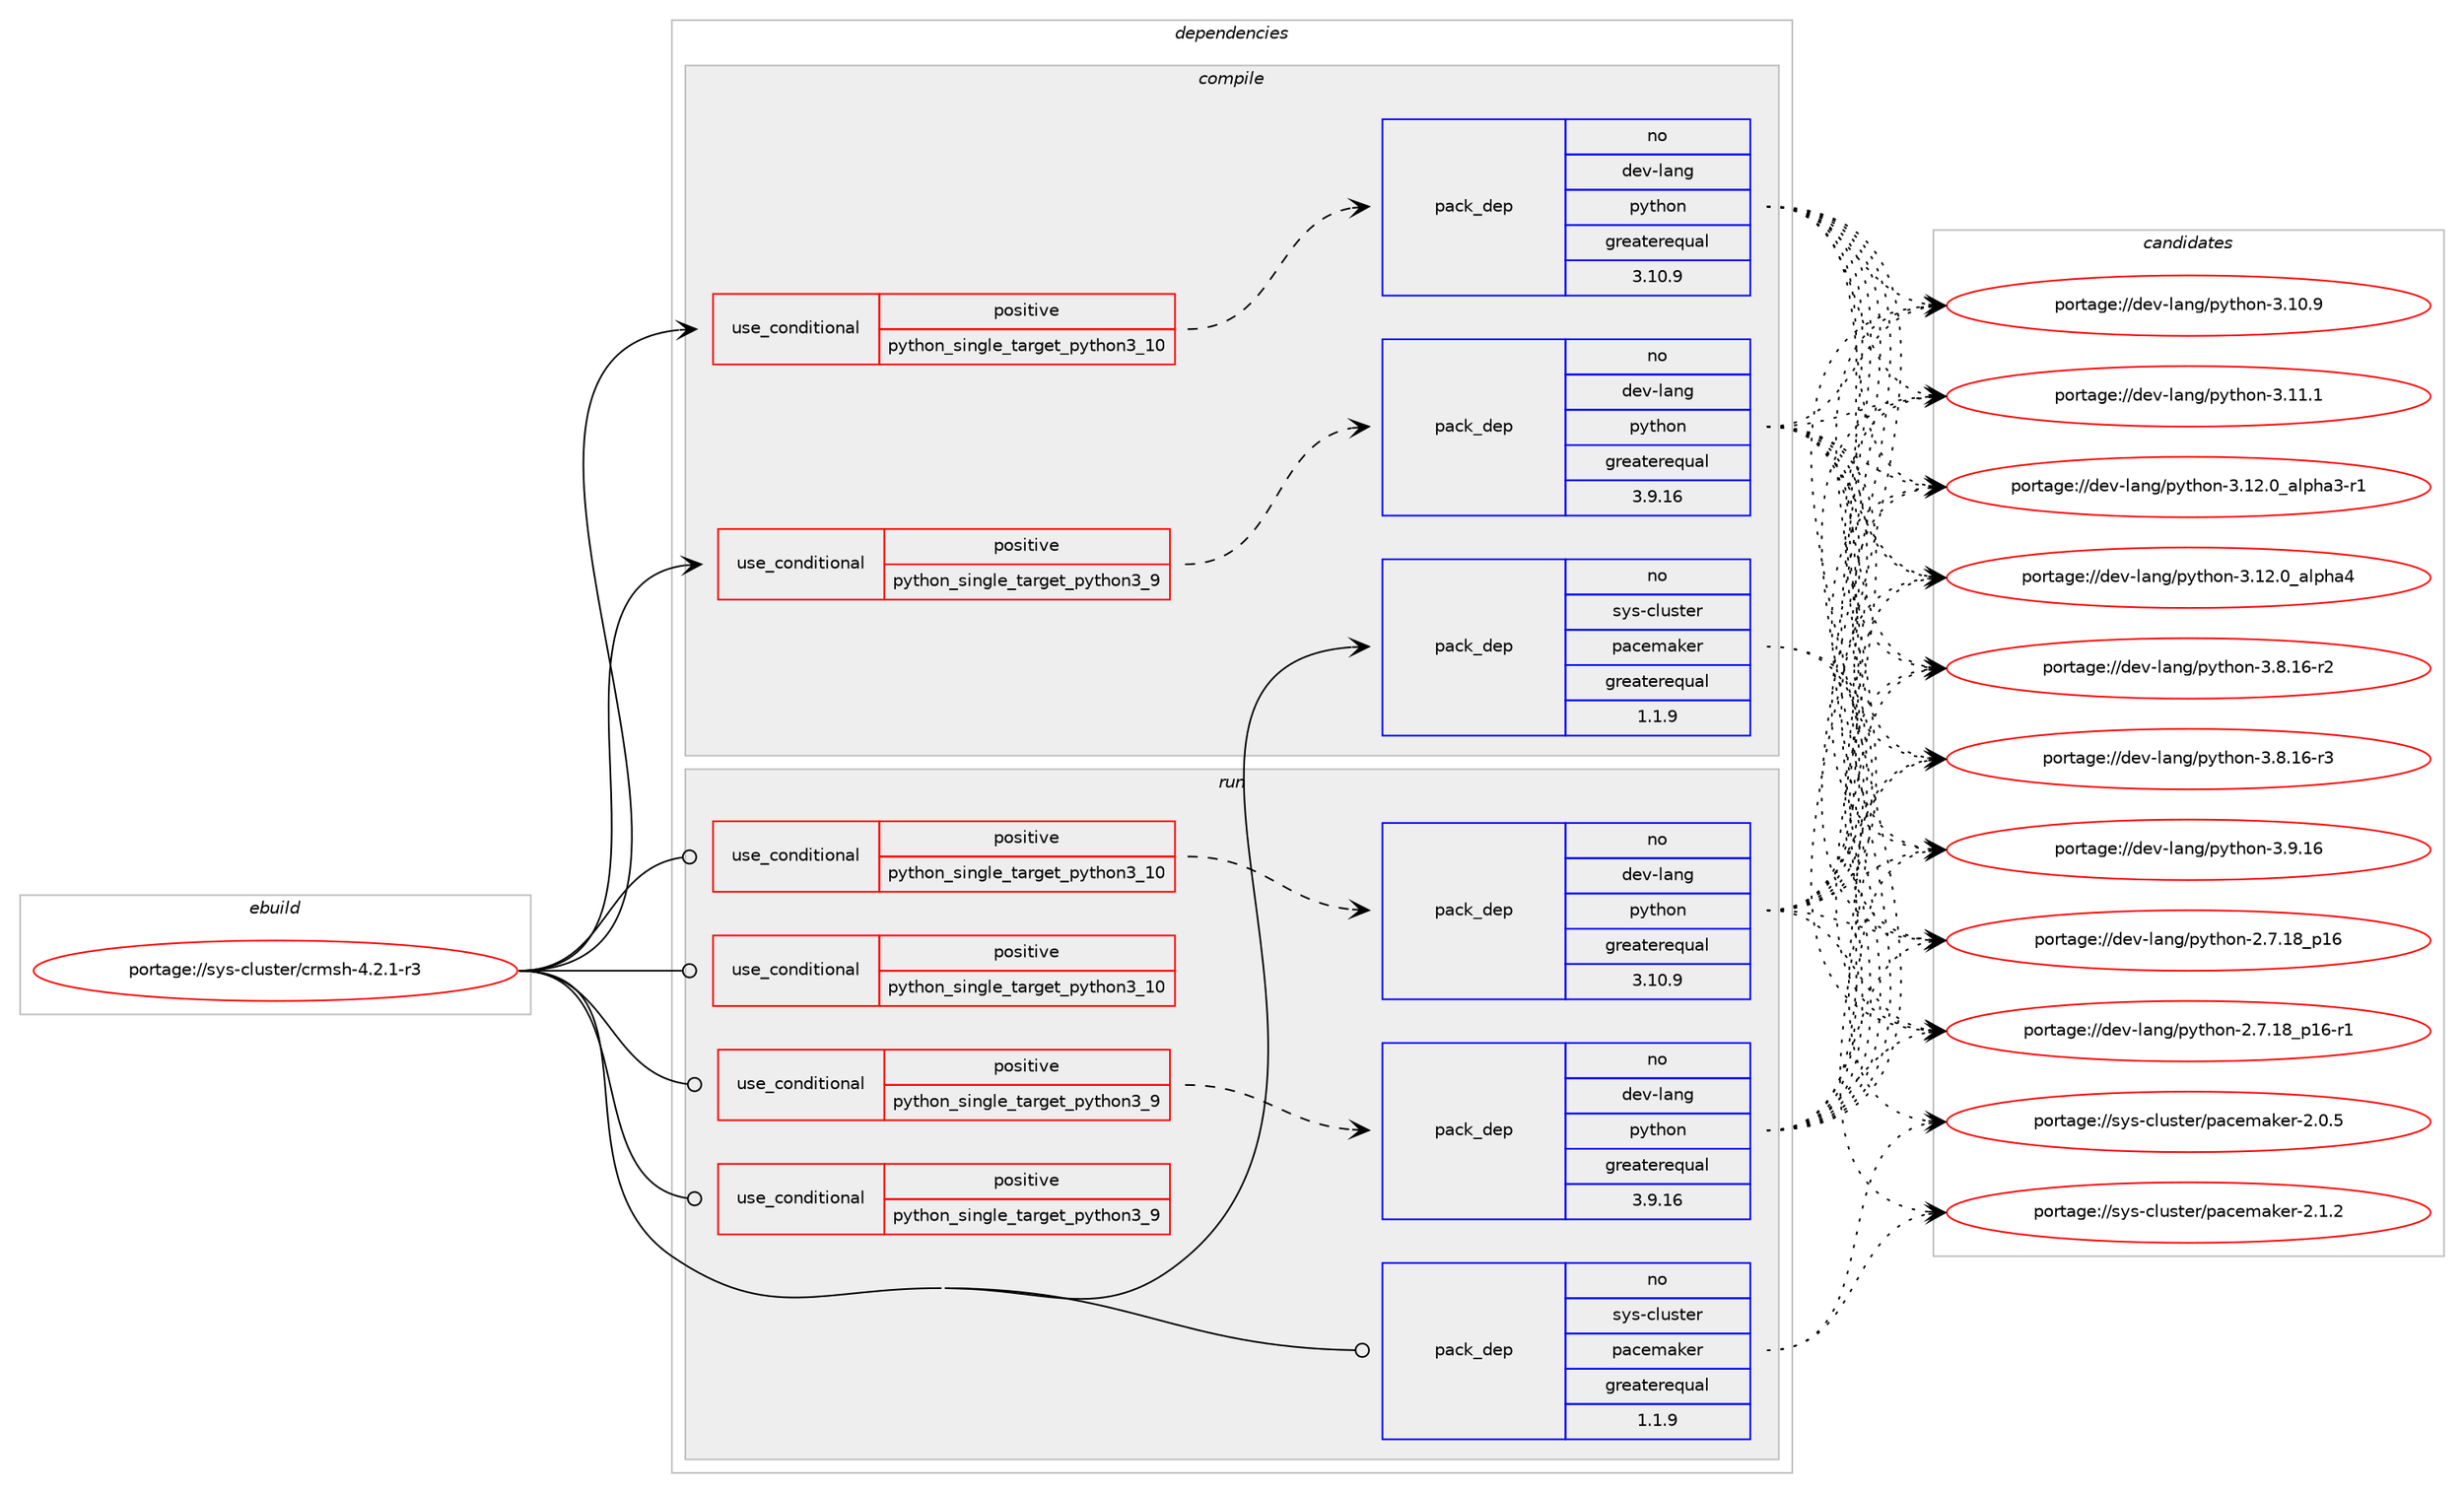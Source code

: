 digraph prolog {

# *************
# Graph options
# *************

newrank=true;
concentrate=true;
compound=true;
graph [rankdir=LR,fontname=Helvetica,fontsize=10,ranksep=1.5];#, ranksep=2.5, nodesep=0.2];
edge  [arrowhead=vee];
node  [fontname=Helvetica,fontsize=10];

# **********
# The ebuild
# **********

subgraph cluster_leftcol {
color=gray;
rank=same;
label=<<i>ebuild</i>>;
id [label="portage://sys-cluster/crmsh-4.2.1-r3", color=red, width=4, href="../sys-cluster/crmsh-4.2.1-r3.svg"];
}

# ****************
# The dependencies
# ****************

subgraph cluster_midcol {
color=gray;
label=<<i>dependencies</i>>;
subgraph cluster_compile {
fillcolor="#eeeeee";
style=filled;
label=<<i>compile</i>>;
subgraph cond4403 {
dependency6640 [label=<<TABLE BORDER="0" CELLBORDER="1" CELLSPACING="0" CELLPADDING="4"><TR><TD ROWSPAN="3" CELLPADDING="10">use_conditional</TD></TR><TR><TD>positive</TD></TR><TR><TD>python_single_target_python3_10</TD></TR></TABLE>>, shape=none, color=red];
subgraph pack2178 {
dependency6641 [label=<<TABLE BORDER="0" CELLBORDER="1" CELLSPACING="0" CELLPADDING="4" WIDTH="220"><TR><TD ROWSPAN="6" CELLPADDING="30">pack_dep</TD></TR><TR><TD WIDTH="110">no</TD></TR><TR><TD>dev-lang</TD></TR><TR><TD>python</TD></TR><TR><TD>greaterequal</TD></TR><TR><TD>3.10.9</TD></TR></TABLE>>, shape=none, color=blue];
}
dependency6640:e -> dependency6641:w [weight=20,style="dashed",arrowhead="vee"];
}
id:e -> dependency6640:w [weight=20,style="solid",arrowhead="vee"];
subgraph cond4404 {
dependency6642 [label=<<TABLE BORDER="0" CELLBORDER="1" CELLSPACING="0" CELLPADDING="4"><TR><TD ROWSPAN="3" CELLPADDING="10">use_conditional</TD></TR><TR><TD>positive</TD></TR><TR><TD>python_single_target_python3_9</TD></TR></TABLE>>, shape=none, color=red];
subgraph pack2179 {
dependency6643 [label=<<TABLE BORDER="0" CELLBORDER="1" CELLSPACING="0" CELLPADDING="4" WIDTH="220"><TR><TD ROWSPAN="6" CELLPADDING="30">pack_dep</TD></TR><TR><TD WIDTH="110">no</TD></TR><TR><TD>dev-lang</TD></TR><TR><TD>python</TD></TR><TR><TD>greaterequal</TD></TR><TR><TD>3.9.16</TD></TR></TABLE>>, shape=none, color=blue];
}
dependency6642:e -> dependency6643:w [weight=20,style="dashed",arrowhead="vee"];
}
id:e -> dependency6642:w [weight=20,style="solid",arrowhead="vee"];
subgraph pack2180 {
dependency6644 [label=<<TABLE BORDER="0" CELLBORDER="1" CELLSPACING="0" CELLPADDING="4" WIDTH="220"><TR><TD ROWSPAN="6" CELLPADDING="30">pack_dep</TD></TR><TR><TD WIDTH="110">no</TD></TR><TR><TD>sys-cluster</TD></TR><TR><TD>pacemaker</TD></TR><TR><TD>greaterequal</TD></TR><TR><TD>1.1.9</TD></TR></TABLE>>, shape=none, color=blue];
}
id:e -> dependency6644:w [weight=20,style="solid",arrowhead="vee"];
}
subgraph cluster_compileandrun {
fillcolor="#eeeeee";
style=filled;
label=<<i>compile and run</i>>;
}
subgraph cluster_run {
fillcolor="#eeeeee";
style=filled;
label=<<i>run</i>>;
subgraph cond4405 {
dependency6645 [label=<<TABLE BORDER="0" CELLBORDER="1" CELLSPACING="0" CELLPADDING="4"><TR><TD ROWSPAN="3" CELLPADDING="10">use_conditional</TD></TR><TR><TD>positive</TD></TR><TR><TD>python_single_target_python3_10</TD></TR></TABLE>>, shape=none, color=red];
subgraph pack2181 {
dependency6646 [label=<<TABLE BORDER="0" CELLBORDER="1" CELLSPACING="0" CELLPADDING="4" WIDTH="220"><TR><TD ROWSPAN="6" CELLPADDING="30">pack_dep</TD></TR><TR><TD WIDTH="110">no</TD></TR><TR><TD>dev-lang</TD></TR><TR><TD>python</TD></TR><TR><TD>greaterequal</TD></TR><TR><TD>3.10.9</TD></TR></TABLE>>, shape=none, color=blue];
}
dependency6645:e -> dependency6646:w [weight=20,style="dashed",arrowhead="vee"];
}
id:e -> dependency6645:w [weight=20,style="solid",arrowhead="odot"];
subgraph cond4406 {
dependency6647 [label=<<TABLE BORDER="0" CELLBORDER="1" CELLSPACING="0" CELLPADDING="4"><TR><TD ROWSPAN="3" CELLPADDING="10">use_conditional</TD></TR><TR><TD>positive</TD></TR><TR><TD>python_single_target_python3_10</TD></TR></TABLE>>, shape=none, color=red];
# *** BEGIN UNKNOWN DEPENDENCY TYPE (TODO) ***
# dependency6647 -> package_dependency(portage://sys-cluster/crmsh-4.2.1-r3,run,no,dev-python,lxml,none,[,,],[],[use(enable(python_targets_python3_10),negative)])
# *** END UNKNOWN DEPENDENCY TYPE (TODO) ***

# *** BEGIN UNKNOWN DEPENDENCY TYPE (TODO) ***
# dependency6647 -> package_dependency(portage://sys-cluster/crmsh-4.2.1-r3,run,no,dev-python,parallax,none,[,,],[],[use(enable(python_targets_python3_10),negative)])
# *** END UNKNOWN DEPENDENCY TYPE (TODO) ***

# *** BEGIN UNKNOWN DEPENDENCY TYPE (TODO) ***
# dependency6647 -> package_dependency(portage://sys-cluster/crmsh-4.2.1-r3,run,no,dev-python,setuptools,none,[,,],[],[use(enable(python_targets_python3_10),negative)])
# *** END UNKNOWN DEPENDENCY TYPE (TODO) ***

}
id:e -> dependency6647:w [weight=20,style="solid",arrowhead="odot"];
subgraph cond4407 {
dependency6648 [label=<<TABLE BORDER="0" CELLBORDER="1" CELLSPACING="0" CELLPADDING="4"><TR><TD ROWSPAN="3" CELLPADDING="10">use_conditional</TD></TR><TR><TD>positive</TD></TR><TR><TD>python_single_target_python3_9</TD></TR></TABLE>>, shape=none, color=red];
subgraph pack2182 {
dependency6649 [label=<<TABLE BORDER="0" CELLBORDER="1" CELLSPACING="0" CELLPADDING="4" WIDTH="220"><TR><TD ROWSPAN="6" CELLPADDING="30">pack_dep</TD></TR><TR><TD WIDTH="110">no</TD></TR><TR><TD>dev-lang</TD></TR><TR><TD>python</TD></TR><TR><TD>greaterequal</TD></TR><TR><TD>3.9.16</TD></TR></TABLE>>, shape=none, color=blue];
}
dependency6648:e -> dependency6649:w [weight=20,style="dashed",arrowhead="vee"];
}
id:e -> dependency6648:w [weight=20,style="solid",arrowhead="odot"];
subgraph cond4408 {
dependency6650 [label=<<TABLE BORDER="0" CELLBORDER="1" CELLSPACING="0" CELLPADDING="4"><TR><TD ROWSPAN="3" CELLPADDING="10">use_conditional</TD></TR><TR><TD>positive</TD></TR><TR><TD>python_single_target_python3_9</TD></TR></TABLE>>, shape=none, color=red];
# *** BEGIN UNKNOWN DEPENDENCY TYPE (TODO) ***
# dependency6650 -> package_dependency(portage://sys-cluster/crmsh-4.2.1-r3,run,no,dev-python,lxml,none,[,,],[],[use(enable(python_targets_python3_9),negative)])
# *** END UNKNOWN DEPENDENCY TYPE (TODO) ***

# *** BEGIN UNKNOWN DEPENDENCY TYPE (TODO) ***
# dependency6650 -> package_dependency(portage://sys-cluster/crmsh-4.2.1-r3,run,no,dev-python,parallax,none,[,,],[],[use(enable(python_targets_python3_9),negative)])
# *** END UNKNOWN DEPENDENCY TYPE (TODO) ***

# *** BEGIN UNKNOWN DEPENDENCY TYPE (TODO) ***
# dependency6650 -> package_dependency(portage://sys-cluster/crmsh-4.2.1-r3,run,no,dev-python,setuptools,none,[,,],[],[use(enable(python_targets_python3_9),negative)])
# *** END UNKNOWN DEPENDENCY TYPE (TODO) ***

}
id:e -> dependency6650:w [weight=20,style="solid",arrowhead="odot"];
subgraph pack2183 {
dependency6651 [label=<<TABLE BORDER="0" CELLBORDER="1" CELLSPACING="0" CELLPADDING="4" WIDTH="220"><TR><TD ROWSPAN="6" CELLPADDING="30">pack_dep</TD></TR><TR><TD WIDTH="110">no</TD></TR><TR><TD>sys-cluster</TD></TR><TR><TD>pacemaker</TD></TR><TR><TD>greaterequal</TD></TR><TR><TD>1.1.9</TD></TR></TABLE>>, shape=none, color=blue];
}
id:e -> dependency6651:w [weight=20,style="solid",arrowhead="odot"];
}
}

# **************
# The candidates
# **************

subgraph cluster_choices {
rank=same;
color=gray;
label=<<i>candidates</i>>;

subgraph choice2178 {
color=black;
nodesep=1;
choice10010111845108971101034711212111610411111045504655464956951124954 [label="portage://dev-lang/python-2.7.18_p16", color=red, width=4,href="../dev-lang/python-2.7.18_p16.svg"];
choice100101118451089711010347112121116104111110455046554649569511249544511449 [label="portage://dev-lang/python-2.7.18_p16-r1", color=red, width=4,href="../dev-lang/python-2.7.18_p16-r1.svg"];
choice10010111845108971101034711212111610411111045514649484657 [label="portage://dev-lang/python-3.10.9", color=red, width=4,href="../dev-lang/python-3.10.9.svg"];
choice10010111845108971101034711212111610411111045514649494649 [label="portage://dev-lang/python-3.11.1", color=red, width=4,href="../dev-lang/python-3.11.1.svg"];
choice10010111845108971101034711212111610411111045514649504648959710811210497514511449 [label="portage://dev-lang/python-3.12.0_alpha3-r1", color=red, width=4,href="../dev-lang/python-3.12.0_alpha3-r1.svg"];
choice1001011184510897110103471121211161041111104551464950464895971081121049752 [label="portage://dev-lang/python-3.12.0_alpha4", color=red, width=4,href="../dev-lang/python-3.12.0_alpha4.svg"];
choice100101118451089711010347112121116104111110455146564649544511450 [label="portage://dev-lang/python-3.8.16-r2", color=red, width=4,href="../dev-lang/python-3.8.16-r2.svg"];
choice100101118451089711010347112121116104111110455146564649544511451 [label="portage://dev-lang/python-3.8.16-r3", color=red, width=4,href="../dev-lang/python-3.8.16-r3.svg"];
choice10010111845108971101034711212111610411111045514657464954 [label="portage://dev-lang/python-3.9.16", color=red, width=4,href="../dev-lang/python-3.9.16.svg"];
dependency6641:e -> choice10010111845108971101034711212111610411111045504655464956951124954:w [style=dotted,weight="100"];
dependency6641:e -> choice100101118451089711010347112121116104111110455046554649569511249544511449:w [style=dotted,weight="100"];
dependency6641:e -> choice10010111845108971101034711212111610411111045514649484657:w [style=dotted,weight="100"];
dependency6641:e -> choice10010111845108971101034711212111610411111045514649494649:w [style=dotted,weight="100"];
dependency6641:e -> choice10010111845108971101034711212111610411111045514649504648959710811210497514511449:w [style=dotted,weight="100"];
dependency6641:e -> choice1001011184510897110103471121211161041111104551464950464895971081121049752:w [style=dotted,weight="100"];
dependency6641:e -> choice100101118451089711010347112121116104111110455146564649544511450:w [style=dotted,weight="100"];
dependency6641:e -> choice100101118451089711010347112121116104111110455146564649544511451:w [style=dotted,weight="100"];
dependency6641:e -> choice10010111845108971101034711212111610411111045514657464954:w [style=dotted,weight="100"];
}
subgraph choice2179 {
color=black;
nodesep=1;
choice10010111845108971101034711212111610411111045504655464956951124954 [label="portage://dev-lang/python-2.7.18_p16", color=red, width=4,href="../dev-lang/python-2.7.18_p16.svg"];
choice100101118451089711010347112121116104111110455046554649569511249544511449 [label="portage://dev-lang/python-2.7.18_p16-r1", color=red, width=4,href="../dev-lang/python-2.7.18_p16-r1.svg"];
choice10010111845108971101034711212111610411111045514649484657 [label="portage://dev-lang/python-3.10.9", color=red, width=4,href="../dev-lang/python-3.10.9.svg"];
choice10010111845108971101034711212111610411111045514649494649 [label="portage://dev-lang/python-3.11.1", color=red, width=4,href="../dev-lang/python-3.11.1.svg"];
choice10010111845108971101034711212111610411111045514649504648959710811210497514511449 [label="portage://dev-lang/python-3.12.0_alpha3-r1", color=red, width=4,href="../dev-lang/python-3.12.0_alpha3-r1.svg"];
choice1001011184510897110103471121211161041111104551464950464895971081121049752 [label="portage://dev-lang/python-3.12.0_alpha4", color=red, width=4,href="../dev-lang/python-3.12.0_alpha4.svg"];
choice100101118451089711010347112121116104111110455146564649544511450 [label="portage://dev-lang/python-3.8.16-r2", color=red, width=4,href="../dev-lang/python-3.8.16-r2.svg"];
choice100101118451089711010347112121116104111110455146564649544511451 [label="portage://dev-lang/python-3.8.16-r3", color=red, width=4,href="../dev-lang/python-3.8.16-r3.svg"];
choice10010111845108971101034711212111610411111045514657464954 [label="portage://dev-lang/python-3.9.16", color=red, width=4,href="../dev-lang/python-3.9.16.svg"];
dependency6643:e -> choice10010111845108971101034711212111610411111045504655464956951124954:w [style=dotted,weight="100"];
dependency6643:e -> choice100101118451089711010347112121116104111110455046554649569511249544511449:w [style=dotted,weight="100"];
dependency6643:e -> choice10010111845108971101034711212111610411111045514649484657:w [style=dotted,weight="100"];
dependency6643:e -> choice10010111845108971101034711212111610411111045514649494649:w [style=dotted,weight="100"];
dependency6643:e -> choice10010111845108971101034711212111610411111045514649504648959710811210497514511449:w [style=dotted,weight="100"];
dependency6643:e -> choice1001011184510897110103471121211161041111104551464950464895971081121049752:w [style=dotted,weight="100"];
dependency6643:e -> choice100101118451089711010347112121116104111110455146564649544511450:w [style=dotted,weight="100"];
dependency6643:e -> choice100101118451089711010347112121116104111110455146564649544511451:w [style=dotted,weight="100"];
dependency6643:e -> choice10010111845108971101034711212111610411111045514657464954:w [style=dotted,weight="100"];
}
subgraph choice2180 {
color=black;
nodesep=1;
choice115121115459910811711511610111447112979910110997107101114455046484653 [label="portage://sys-cluster/pacemaker-2.0.5", color=red, width=4,href="../sys-cluster/pacemaker-2.0.5.svg"];
choice115121115459910811711511610111447112979910110997107101114455046494650 [label="portage://sys-cluster/pacemaker-2.1.2", color=red, width=4,href="../sys-cluster/pacemaker-2.1.2.svg"];
dependency6644:e -> choice115121115459910811711511610111447112979910110997107101114455046484653:w [style=dotted,weight="100"];
dependency6644:e -> choice115121115459910811711511610111447112979910110997107101114455046494650:w [style=dotted,weight="100"];
}
subgraph choice2181 {
color=black;
nodesep=1;
choice10010111845108971101034711212111610411111045504655464956951124954 [label="portage://dev-lang/python-2.7.18_p16", color=red, width=4,href="../dev-lang/python-2.7.18_p16.svg"];
choice100101118451089711010347112121116104111110455046554649569511249544511449 [label="portage://dev-lang/python-2.7.18_p16-r1", color=red, width=4,href="../dev-lang/python-2.7.18_p16-r1.svg"];
choice10010111845108971101034711212111610411111045514649484657 [label="portage://dev-lang/python-3.10.9", color=red, width=4,href="../dev-lang/python-3.10.9.svg"];
choice10010111845108971101034711212111610411111045514649494649 [label="portage://dev-lang/python-3.11.1", color=red, width=4,href="../dev-lang/python-3.11.1.svg"];
choice10010111845108971101034711212111610411111045514649504648959710811210497514511449 [label="portage://dev-lang/python-3.12.0_alpha3-r1", color=red, width=4,href="../dev-lang/python-3.12.0_alpha3-r1.svg"];
choice1001011184510897110103471121211161041111104551464950464895971081121049752 [label="portage://dev-lang/python-3.12.0_alpha4", color=red, width=4,href="../dev-lang/python-3.12.0_alpha4.svg"];
choice100101118451089711010347112121116104111110455146564649544511450 [label="portage://dev-lang/python-3.8.16-r2", color=red, width=4,href="../dev-lang/python-3.8.16-r2.svg"];
choice100101118451089711010347112121116104111110455146564649544511451 [label="portage://dev-lang/python-3.8.16-r3", color=red, width=4,href="../dev-lang/python-3.8.16-r3.svg"];
choice10010111845108971101034711212111610411111045514657464954 [label="portage://dev-lang/python-3.9.16", color=red, width=4,href="../dev-lang/python-3.9.16.svg"];
dependency6646:e -> choice10010111845108971101034711212111610411111045504655464956951124954:w [style=dotted,weight="100"];
dependency6646:e -> choice100101118451089711010347112121116104111110455046554649569511249544511449:w [style=dotted,weight="100"];
dependency6646:e -> choice10010111845108971101034711212111610411111045514649484657:w [style=dotted,weight="100"];
dependency6646:e -> choice10010111845108971101034711212111610411111045514649494649:w [style=dotted,weight="100"];
dependency6646:e -> choice10010111845108971101034711212111610411111045514649504648959710811210497514511449:w [style=dotted,weight="100"];
dependency6646:e -> choice1001011184510897110103471121211161041111104551464950464895971081121049752:w [style=dotted,weight="100"];
dependency6646:e -> choice100101118451089711010347112121116104111110455146564649544511450:w [style=dotted,weight="100"];
dependency6646:e -> choice100101118451089711010347112121116104111110455146564649544511451:w [style=dotted,weight="100"];
dependency6646:e -> choice10010111845108971101034711212111610411111045514657464954:w [style=dotted,weight="100"];
}
subgraph choice2182 {
color=black;
nodesep=1;
choice10010111845108971101034711212111610411111045504655464956951124954 [label="portage://dev-lang/python-2.7.18_p16", color=red, width=4,href="../dev-lang/python-2.7.18_p16.svg"];
choice100101118451089711010347112121116104111110455046554649569511249544511449 [label="portage://dev-lang/python-2.7.18_p16-r1", color=red, width=4,href="../dev-lang/python-2.7.18_p16-r1.svg"];
choice10010111845108971101034711212111610411111045514649484657 [label="portage://dev-lang/python-3.10.9", color=red, width=4,href="../dev-lang/python-3.10.9.svg"];
choice10010111845108971101034711212111610411111045514649494649 [label="portage://dev-lang/python-3.11.1", color=red, width=4,href="../dev-lang/python-3.11.1.svg"];
choice10010111845108971101034711212111610411111045514649504648959710811210497514511449 [label="portage://dev-lang/python-3.12.0_alpha3-r1", color=red, width=4,href="../dev-lang/python-3.12.0_alpha3-r1.svg"];
choice1001011184510897110103471121211161041111104551464950464895971081121049752 [label="portage://dev-lang/python-3.12.0_alpha4", color=red, width=4,href="../dev-lang/python-3.12.0_alpha4.svg"];
choice100101118451089711010347112121116104111110455146564649544511450 [label="portage://dev-lang/python-3.8.16-r2", color=red, width=4,href="../dev-lang/python-3.8.16-r2.svg"];
choice100101118451089711010347112121116104111110455146564649544511451 [label="portage://dev-lang/python-3.8.16-r3", color=red, width=4,href="../dev-lang/python-3.8.16-r3.svg"];
choice10010111845108971101034711212111610411111045514657464954 [label="portage://dev-lang/python-3.9.16", color=red, width=4,href="../dev-lang/python-3.9.16.svg"];
dependency6649:e -> choice10010111845108971101034711212111610411111045504655464956951124954:w [style=dotted,weight="100"];
dependency6649:e -> choice100101118451089711010347112121116104111110455046554649569511249544511449:w [style=dotted,weight="100"];
dependency6649:e -> choice10010111845108971101034711212111610411111045514649484657:w [style=dotted,weight="100"];
dependency6649:e -> choice10010111845108971101034711212111610411111045514649494649:w [style=dotted,weight="100"];
dependency6649:e -> choice10010111845108971101034711212111610411111045514649504648959710811210497514511449:w [style=dotted,weight="100"];
dependency6649:e -> choice1001011184510897110103471121211161041111104551464950464895971081121049752:w [style=dotted,weight="100"];
dependency6649:e -> choice100101118451089711010347112121116104111110455146564649544511450:w [style=dotted,weight="100"];
dependency6649:e -> choice100101118451089711010347112121116104111110455146564649544511451:w [style=dotted,weight="100"];
dependency6649:e -> choice10010111845108971101034711212111610411111045514657464954:w [style=dotted,weight="100"];
}
subgraph choice2183 {
color=black;
nodesep=1;
choice115121115459910811711511610111447112979910110997107101114455046484653 [label="portage://sys-cluster/pacemaker-2.0.5", color=red, width=4,href="../sys-cluster/pacemaker-2.0.5.svg"];
choice115121115459910811711511610111447112979910110997107101114455046494650 [label="portage://sys-cluster/pacemaker-2.1.2", color=red, width=4,href="../sys-cluster/pacemaker-2.1.2.svg"];
dependency6651:e -> choice115121115459910811711511610111447112979910110997107101114455046484653:w [style=dotted,weight="100"];
dependency6651:e -> choice115121115459910811711511610111447112979910110997107101114455046494650:w [style=dotted,weight="100"];
}
}

}
